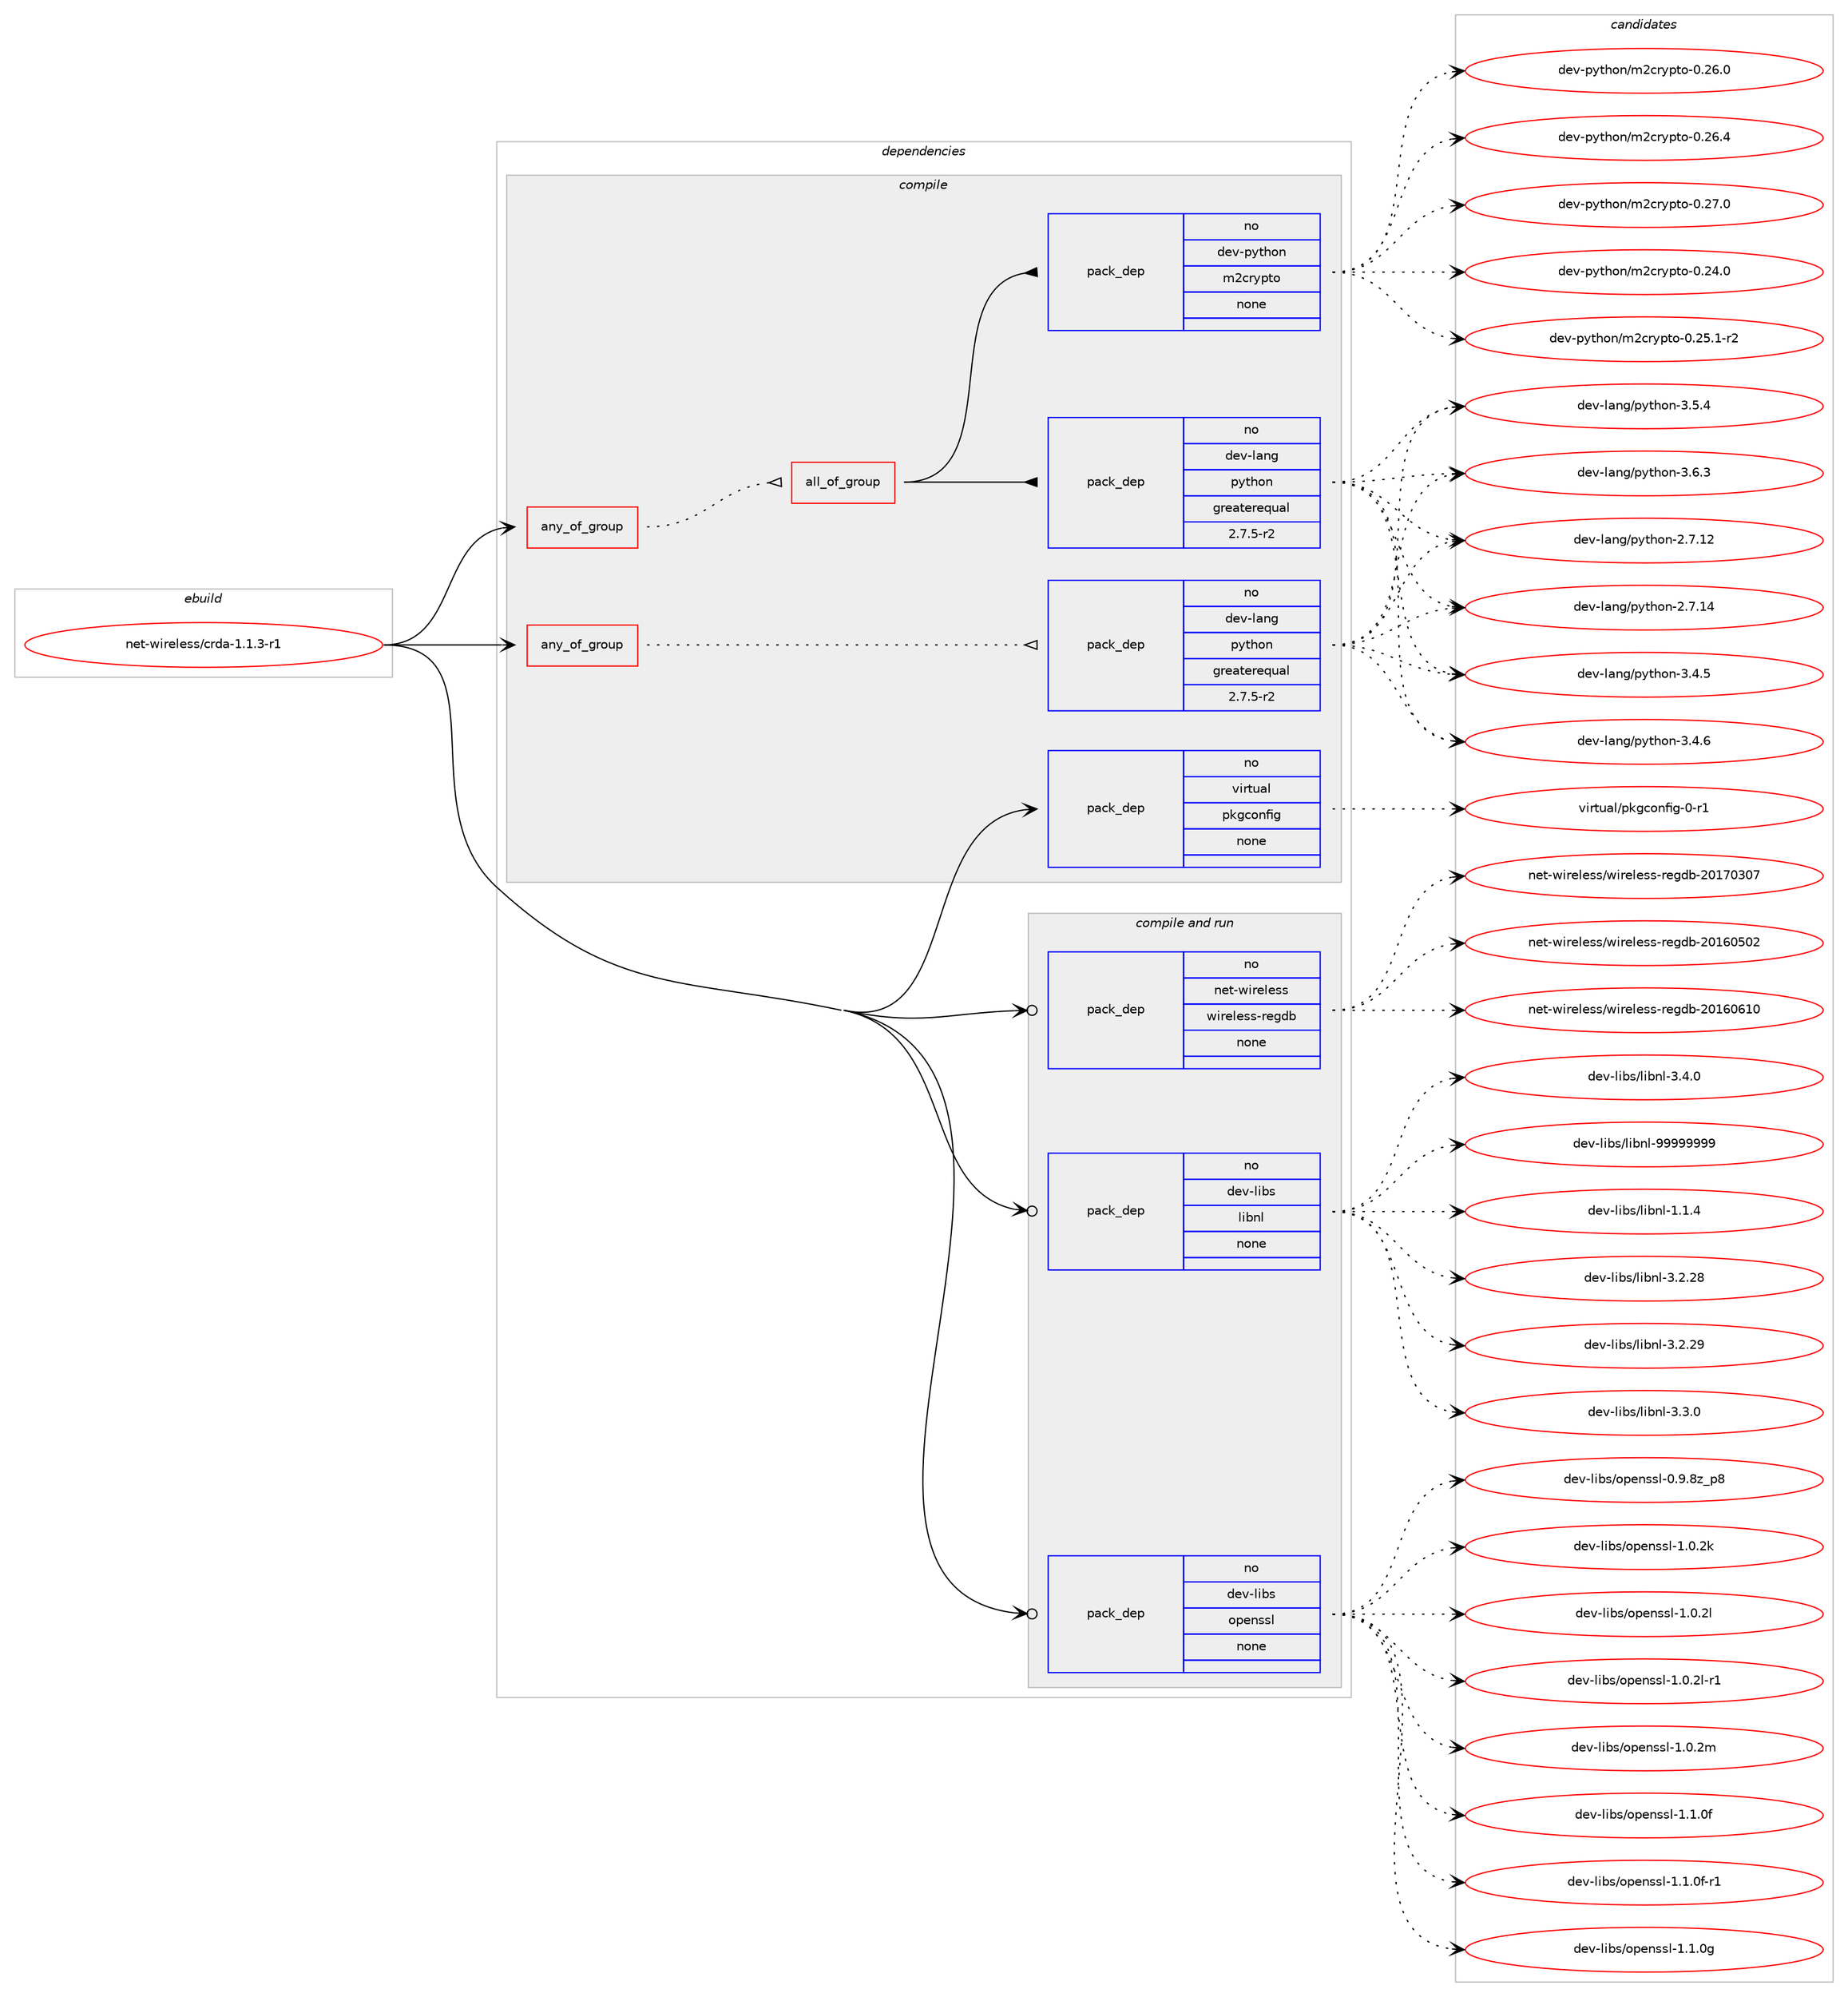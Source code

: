 digraph prolog {

# *************
# Graph options
# *************

newrank=true;
concentrate=true;
compound=true;
graph [rankdir=LR,fontname=Helvetica,fontsize=10,ranksep=1.5];#, ranksep=2.5, nodesep=0.2];
edge  [arrowhead=vee];
node  [fontname=Helvetica,fontsize=10];

# **********
# The ebuild
# **********

subgraph cluster_leftcol {
color=gray;
rank=same;
label=<<i>ebuild</i>>;
id [label="net-wireless/crda-1.1.3-r1", color=red, width=4, href="../net-wireless/crda-1.1.3-r1.svg"];
}

# ****************
# The dependencies
# ****************

subgraph cluster_midcol {
color=gray;
label=<<i>dependencies</i>>;
subgraph cluster_compile {
fillcolor="#eeeeee";
style=filled;
label=<<i>compile</i>>;
subgraph any7384 {
dependency439110 [label=<<TABLE BORDER="0" CELLBORDER="1" CELLSPACING="0" CELLPADDING="4"><TR><TD CELLPADDING="10">any_of_group</TD></TR></TABLE>>, shape=none, color=red];subgraph all240 {
dependency439111 [label=<<TABLE BORDER="0" CELLBORDER="1" CELLSPACING="0" CELLPADDING="4"><TR><TD CELLPADDING="10">all_of_group</TD></TR></TABLE>>, shape=none, color=red];subgraph pack322937 {
dependency439112 [label=<<TABLE BORDER="0" CELLBORDER="1" CELLSPACING="0" CELLPADDING="4" WIDTH="220"><TR><TD ROWSPAN="6" CELLPADDING="30">pack_dep</TD></TR><TR><TD WIDTH="110">no</TD></TR><TR><TD>dev-lang</TD></TR><TR><TD>python</TD></TR><TR><TD>greaterequal</TD></TR><TR><TD>2.7.5-r2</TD></TR></TABLE>>, shape=none, color=blue];
}
dependency439111:e -> dependency439112:w [weight=20,style="solid",arrowhead="inv"];
subgraph pack322938 {
dependency439113 [label=<<TABLE BORDER="0" CELLBORDER="1" CELLSPACING="0" CELLPADDING="4" WIDTH="220"><TR><TD ROWSPAN="6" CELLPADDING="30">pack_dep</TD></TR><TR><TD WIDTH="110">no</TD></TR><TR><TD>dev-python</TD></TR><TR><TD>m2crypto</TD></TR><TR><TD>none</TD></TR><TR><TD></TD></TR></TABLE>>, shape=none, color=blue];
}
dependency439111:e -> dependency439113:w [weight=20,style="solid",arrowhead="inv"];
}
dependency439110:e -> dependency439111:w [weight=20,style="dotted",arrowhead="oinv"];
}
id:e -> dependency439110:w [weight=20,style="solid",arrowhead="vee"];
subgraph any7385 {
dependency439114 [label=<<TABLE BORDER="0" CELLBORDER="1" CELLSPACING="0" CELLPADDING="4"><TR><TD CELLPADDING="10">any_of_group</TD></TR></TABLE>>, shape=none, color=red];subgraph pack322939 {
dependency439115 [label=<<TABLE BORDER="0" CELLBORDER="1" CELLSPACING="0" CELLPADDING="4" WIDTH="220"><TR><TD ROWSPAN="6" CELLPADDING="30">pack_dep</TD></TR><TR><TD WIDTH="110">no</TD></TR><TR><TD>dev-lang</TD></TR><TR><TD>python</TD></TR><TR><TD>greaterequal</TD></TR><TR><TD>2.7.5-r2</TD></TR></TABLE>>, shape=none, color=blue];
}
dependency439114:e -> dependency439115:w [weight=20,style="dotted",arrowhead="oinv"];
}
id:e -> dependency439114:w [weight=20,style="solid",arrowhead="vee"];
subgraph pack322940 {
dependency439116 [label=<<TABLE BORDER="0" CELLBORDER="1" CELLSPACING="0" CELLPADDING="4" WIDTH="220"><TR><TD ROWSPAN="6" CELLPADDING="30">pack_dep</TD></TR><TR><TD WIDTH="110">no</TD></TR><TR><TD>virtual</TD></TR><TR><TD>pkgconfig</TD></TR><TR><TD>none</TD></TR><TR><TD></TD></TR></TABLE>>, shape=none, color=blue];
}
id:e -> dependency439116:w [weight=20,style="solid",arrowhead="vee"];
}
subgraph cluster_compileandrun {
fillcolor="#eeeeee";
style=filled;
label=<<i>compile and run</i>>;
subgraph pack322941 {
dependency439117 [label=<<TABLE BORDER="0" CELLBORDER="1" CELLSPACING="0" CELLPADDING="4" WIDTH="220"><TR><TD ROWSPAN="6" CELLPADDING="30">pack_dep</TD></TR><TR><TD WIDTH="110">no</TD></TR><TR><TD>dev-libs</TD></TR><TR><TD>libnl</TD></TR><TR><TD>none</TD></TR><TR><TD></TD></TR></TABLE>>, shape=none, color=blue];
}
id:e -> dependency439117:w [weight=20,style="solid",arrowhead="odotvee"];
subgraph pack322942 {
dependency439118 [label=<<TABLE BORDER="0" CELLBORDER="1" CELLSPACING="0" CELLPADDING="4" WIDTH="220"><TR><TD ROWSPAN="6" CELLPADDING="30">pack_dep</TD></TR><TR><TD WIDTH="110">no</TD></TR><TR><TD>dev-libs</TD></TR><TR><TD>openssl</TD></TR><TR><TD>none</TD></TR><TR><TD></TD></TR></TABLE>>, shape=none, color=blue];
}
id:e -> dependency439118:w [weight=20,style="solid",arrowhead="odotvee"];
subgraph pack322943 {
dependency439119 [label=<<TABLE BORDER="0" CELLBORDER="1" CELLSPACING="0" CELLPADDING="4" WIDTH="220"><TR><TD ROWSPAN="6" CELLPADDING="30">pack_dep</TD></TR><TR><TD WIDTH="110">no</TD></TR><TR><TD>net-wireless</TD></TR><TR><TD>wireless-regdb</TD></TR><TR><TD>none</TD></TR><TR><TD></TD></TR></TABLE>>, shape=none, color=blue];
}
id:e -> dependency439119:w [weight=20,style="solid",arrowhead="odotvee"];
}
subgraph cluster_run {
fillcolor="#eeeeee";
style=filled;
label=<<i>run</i>>;
}
}

# **************
# The candidates
# **************

subgraph cluster_choices {
rank=same;
color=gray;
label=<<i>candidates</i>>;

subgraph choice322937 {
color=black;
nodesep=1;
choice10010111845108971101034711212111610411111045504655464950 [label="dev-lang/python-2.7.12", color=red, width=4,href="../dev-lang/python-2.7.12.svg"];
choice10010111845108971101034711212111610411111045504655464952 [label="dev-lang/python-2.7.14", color=red, width=4,href="../dev-lang/python-2.7.14.svg"];
choice100101118451089711010347112121116104111110455146524653 [label="dev-lang/python-3.4.5", color=red, width=4,href="../dev-lang/python-3.4.5.svg"];
choice100101118451089711010347112121116104111110455146524654 [label="dev-lang/python-3.4.6", color=red, width=4,href="../dev-lang/python-3.4.6.svg"];
choice100101118451089711010347112121116104111110455146534652 [label="dev-lang/python-3.5.4", color=red, width=4,href="../dev-lang/python-3.5.4.svg"];
choice100101118451089711010347112121116104111110455146544651 [label="dev-lang/python-3.6.3", color=red, width=4,href="../dev-lang/python-3.6.3.svg"];
dependency439112:e -> choice10010111845108971101034711212111610411111045504655464950:w [style=dotted,weight="100"];
dependency439112:e -> choice10010111845108971101034711212111610411111045504655464952:w [style=dotted,weight="100"];
dependency439112:e -> choice100101118451089711010347112121116104111110455146524653:w [style=dotted,weight="100"];
dependency439112:e -> choice100101118451089711010347112121116104111110455146524654:w [style=dotted,weight="100"];
dependency439112:e -> choice100101118451089711010347112121116104111110455146534652:w [style=dotted,weight="100"];
dependency439112:e -> choice100101118451089711010347112121116104111110455146544651:w [style=dotted,weight="100"];
}
subgraph choice322938 {
color=black;
nodesep=1;
choice1001011184511212111610411111047109509911412111211611145484650524648 [label="dev-python/m2crypto-0.24.0", color=red, width=4,href="../dev-python/m2crypto-0.24.0.svg"];
choice10010111845112121116104111110471095099114121112116111454846505346494511450 [label="dev-python/m2crypto-0.25.1-r2", color=red, width=4,href="../dev-python/m2crypto-0.25.1-r2.svg"];
choice1001011184511212111610411111047109509911412111211611145484650544648 [label="dev-python/m2crypto-0.26.0", color=red, width=4,href="../dev-python/m2crypto-0.26.0.svg"];
choice1001011184511212111610411111047109509911412111211611145484650544652 [label="dev-python/m2crypto-0.26.4", color=red, width=4,href="../dev-python/m2crypto-0.26.4.svg"];
choice1001011184511212111610411111047109509911412111211611145484650554648 [label="dev-python/m2crypto-0.27.0", color=red, width=4,href="../dev-python/m2crypto-0.27.0.svg"];
dependency439113:e -> choice1001011184511212111610411111047109509911412111211611145484650524648:w [style=dotted,weight="100"];
dependency439113:e -> choice10010111845112121116104111110471095099114121112116111454846505346494511450:w [style=dotted,weight="100"];
dependency439113:e -> choice1001011184511212111610411111047109509911412111211611145484650544648:w [style=dotted,weight="100"];
dependency439113:e -> choice1001011184511212111610411111047109509911412111211611145484650544652:w [style=dotted,weight="100"];
dependency439113:e -> choice1001011184511212111610411111047109509911412111211611145484650554648:w [style=dotted,weight="100"];
}
subgraph choice322939 {
color=black;
nodesep=1;
choice10010111845108971101034711212111610411111045504655464950 [label="dev-lang/python-2.7.12", color=red, width=4,href="../dev-lang/python-2.7.12.svg"];
choice10010111845108971101034711212111610411111045504655464952 [label="dev-lang/python-2.7.14", color=red, width=4,href="../dev-lang/python-2.7.14.svg"];
choice100101118451089711010347112121116104111110455146524653 [label="dev-lang/python-3.4.5", color=red, width=4,href="../dev-lang/python-3.4.5.svg"];
choice100101118451089711010347112121116104111110455146524654 [label="dev-lang/python-3.4.6", color=red, width=4,href="../dev-lang/python-3.4.6.svg"];
choice100101118451089711010347112121116104111110455146534652 [label="dev-lang/python-3.5.4", color=red, width=4,href="../dev-lang/python-3.5.4.svg"];
choice100101118451089711010347112121116104111110455146544651 [label="dev-lang/python-3.6.3", color=red, width=4,href="../dev-lang/python-3.6.3.svg"];
dependency439115:e -> choice10010111845108971101034711212111610411111045504655464950:w [style=dotted,weight="100"];
dependency439115:e -> choice10010111845108971101034711212111610411111045504655464952:w [style=dotted,weight="100"];
dependency439115:e -> choice100101118451089711010347112121116104111110455146524653:w [style=dotted,weight="100"];
dependency439115:e -> choice100101118451089711010347112121116104111110455146524654:w [style=dotted,weight="100"];
dependency439115:e -> choice100101118451089711010347112121116104111110455146534652:w [style=dotted,weight="100"];
dependency439115:e -> choice100101118451089711010347112121116104111110455146544651:w [style=dotted,weight="100"];
}
subgraph choice322940 {
color=black;
nodesep=1;
choice11810511411611797108471121071039911111010210510345484511449 [label="virtual/pkgconfig-0-r1", color=red, width=4,href="../virtual/pkgconfig-0-r1.svg"];
dependency439116:e -> choice11810511411611797108471121071039911111010210510345484511449:w [style=dotted,weight="100"];
}
subgraph choice322941 {
color=black;
nodesep=1;
choice10010111845108105981154710810598110108454946494652 [label="dev-libs/libnl-1.1.4", color=red, width=4,href="../dev-libs/libnl-1.1.4.svg"];
choice1001011184510810598115471081059811010845514650465056 [label="dev-libs/libnl-3.2.28", color=red, width=4,href="../dev-libs/libnl-3.2.28.svg"];
choice1001011184510810598115471081059811010845514650465057 [label="dev-libs/libnl-3.2.29", color=red, width=4,href="../dev-libs/libnl-3.2.29.svg"];
choice10010111845108105981154710810598110108455146514648 [label="dev-libs/libnl-3.3.0", color=red, width=4,href="../dev-libs/libnl-3.3.0.svg"];
choice10010111845108105981154710810598110108455146524648 [label="dev-libs/libnl-3.4.0", color=red, width=4,href="../dev-libs/libnl-3.4.0.svg"];
choice10010111845108105981154710810598110108455757575757575757 [label="dev-libs/libnl-99999999", color=red, width=4,href="../dev-libs/libnl-99999999.svg"];
dependency439117:e -> choice10010111845108105981154710810598110108454946494652:w [style=dotted,weight="100"];
dependency439117:e -> choice1001011184510810598115471081059811010845514650465056:w [style=dotted,weight="100"];
dependency439117:e -> choice1001011184510810598115471081059811010845514650465057:w [style=dotted,weight="100"];
dependency439117:e -> choice10010111845108105981154710810598110108455146514648:w [style=dotted,weight="100"];
dependency439117:e -> choice10010111845108105981154710810598110108455146524648:w [style=dotted,weight="100"];
dependency439117:e -> choice10010111845108105981154710810598110108455757575757575757:w [style=dotted,weight="100"];
}
subgraph choice322942 {
color=black;
nodesep=1;
choice1001011184510810598115471111121011101151151084548465746561229511256 [label="dev-libs/openssl-0.9.8z_p8", color=red, width=4,href="../dev-libs/openssl-0.9.8z_p8.svg"];
choice100101118451081059811547111112101110115115108454946484650107 [label="dev-libs/openssl-1.0.2k", color=red, width=4,href="../dev-libs/openssl-1.0.2k.svg"];
choice100101118451081059811547111112101110115115108454946484650108 [label="dev-libs/openssl-1.0.2l", color=red, width=4,href="../dev-libs/openssl-1.0.2l.svg"];
choice1001011184510810598115471111121011101151151084549464846501084511449 [label="dev-libs/openssl-1.0.2l-r1", color=red, width=4,href="../dev-libs/openssl-1.0.2l-r1.svg"];
choice100101118451081059811547111112101110115115108454946484650109 [label="dev-libs/openssl-1.0.2m", color=red, width=4,href="../dev-libs/openssl-1.0.2m.svg"];
choice100101118451081059811547111112101110115115108454946494648102 [label="dev-libs/openssl-1.1.0f", color=red, width=4,href="../dev-libs/openssl-1.1.0f.svg"];
choice1001011184510810598115471111121011101151151084549464946481024511449 [label="dev-libs/openssl-1.1.0f-r1", color=red, width=4,href="../dev-libs/openssl-1.1.0f-r1.svg"];
choice100101118451081059811547111112101110115115108454946494648103 [label="dev-libs/openssl-1.1.0g", color=red, width=4,href="../dev-libs/openssl-1.1.0g.svg"];
dependency439118:e -> choice1001011184510810598115471111121011101151151084548465746561229511256:w [style=dotted,weight="100"];
dependency439118:e -> choice100101118451081059811547111112101110115115108454946484650107:w [style=dotted,weight="100"];
dependency439118:e -> choice100101118451081059811547111112101110115115108454946484650108:w [style=dotted,weight="100"];
dependency439118:e -> choice1001011184510810598115471111121011101151151084549464846501084511449:w [style=dotted,weight="100"];
dependency439118:e -> choice100101118451081059811547111112101110115115108454946484650109:w [style=dotted,weight="100"];
dependency439118:e -> choice100101118451081059811547111112101110115115108454946494648102:w [style=dotted,weight="100"];
dependency439118:e -> choice1001011184510810598115471111121011101151151084549464946481024511449:w [style=dotted,weight="100"];
dependency439118:e -> choice100101118451081059811547111112101110115115108454946494648103:w [style=dotted,weight="100"];
}
subgraph choice322943 {
color=black;
nodesep=1;
choice11010111645119105114101108101115115471191051141011081011151154511410110310098455048495448534850 [label="net-wireless/wireless-regdb-20160502", color=red, width=4,href="../net-wireless/wireless-regdb-20160502.svg"];
choice11010111645119105114101108101115115471191051141011081011151154511410110310098455048495448544948 [label="net-wireless/wireless-regdb-20160610", color=red, width=4,href="../net-wireless/wireless-regdb-20160610.svg"];
choice11010111645119105114101108101115115471191051141011081011151154511410110310098455048495548514855 [label="net-wireless/wireless-regdb-20170307", color=red, width=4,href="../net-wireless/wireless-regdb-20170307.svg"];
dependency439119:e -> choice11010111645119105114101108101115115471191051141011081011151154511410110310098455048495448534850:w [style=dotted,weight="100"];
dependency439119:e -> choice11010111645119105114101108101115115471191051141011081011151154511410110310098455048495448544948:w [style=dotted,weight="100"];
dependency439119:e -> choice11010111645119105114101108101115115471191051141011081011151154511410110310098455048495548514855:w [style=dotted,weight="100"];
}
}

}
